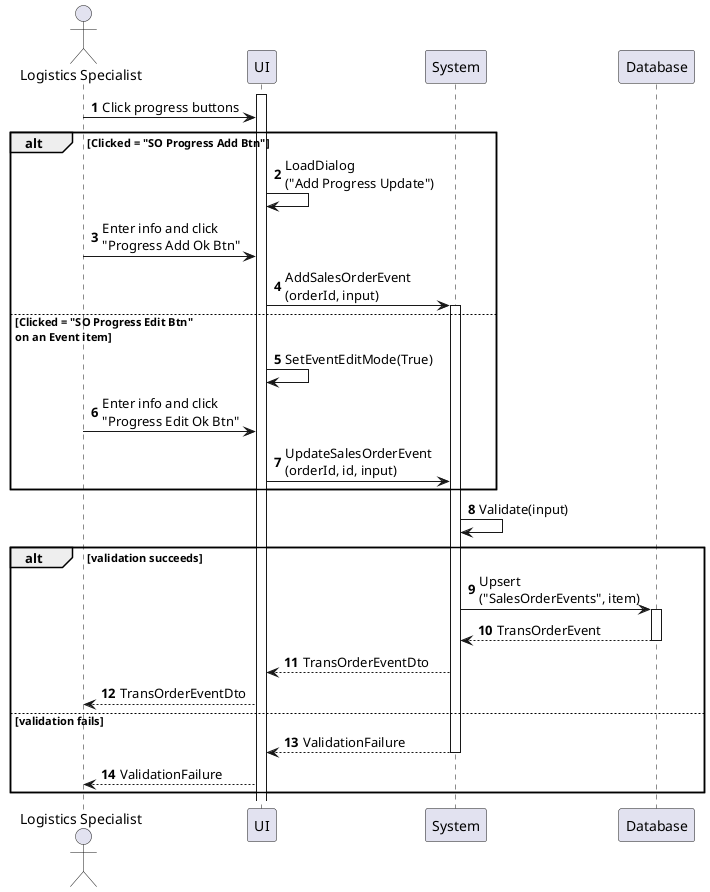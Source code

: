 @startuml sales-order-update-progress
autonumber

actor "Logistics Specialist" as a
participant UI as f
participant System as b
participant Database as d

activate f
a -> f : Click progress buttons

alt Clicked = "SO Progress Add Btn"
    f -> f : LoadDialog\n("Add Progress Update")
    a -> f : Enter info and click\n"Progress Add Ok Btn"
    f -> b : AddSalesOrderEvent\n(orderId, input)
    activate b
else Clicked = "SO Progress Edit Btn"\non an Event item
    f -> f : SetEventEditMode(True)
    a -> f : Enter info and click\n"Progress Edit Ok Btn"
    f -> b : UpdateSalesOrderEvent\n(orderId, id, input)
end

activate b
b -> b : Validate(input)

alt validation succeeds
    b -> d : Upsert\n("SalesOrderEvents", item)
    activate d
    return TransOrderEvent
    b --> f : TransOrderEventDto
    f --> a : TransOrderEventDto
else validation fails
    return ValidationFailure
    f --> a : ValidationFailure
end
@enduml